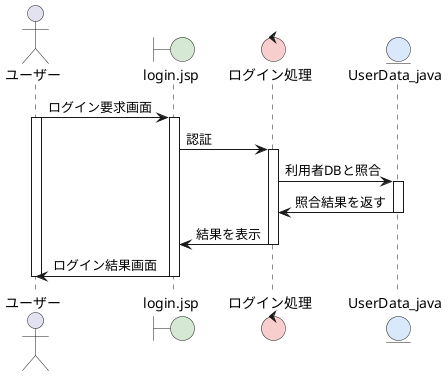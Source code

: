 @startuml

skinparam boundaryBackgroundColor #D5E8D4
skinparam controlBackgroundColor  #F8CECC
skinparam entityBackgroundColor   #DAE8FC

actor ユーザー
boundary "login.jsp" as 注文システム
control ログイン処理
entity "UserData_java" as 利用者DB

ユーザー -> 注文システム : ログイン要求画面
activate ユーザー
activate 注文システム
注文システム -> ログイン処理 : 認証
activate ログイン処理
ログイン処理->利用者DB:利用者DBと照合
activate 利用者DB
利用者DB->ログイン処理:照合結果を返す
deactivate 利用者DB
ログイン処理 -> 注文システム : 結果を表示
deactivate ログイン処理
注文システム -> ユーザー : ログイン結果画面
deactivate 注文システム
deactivate ユーザー

@enduml
